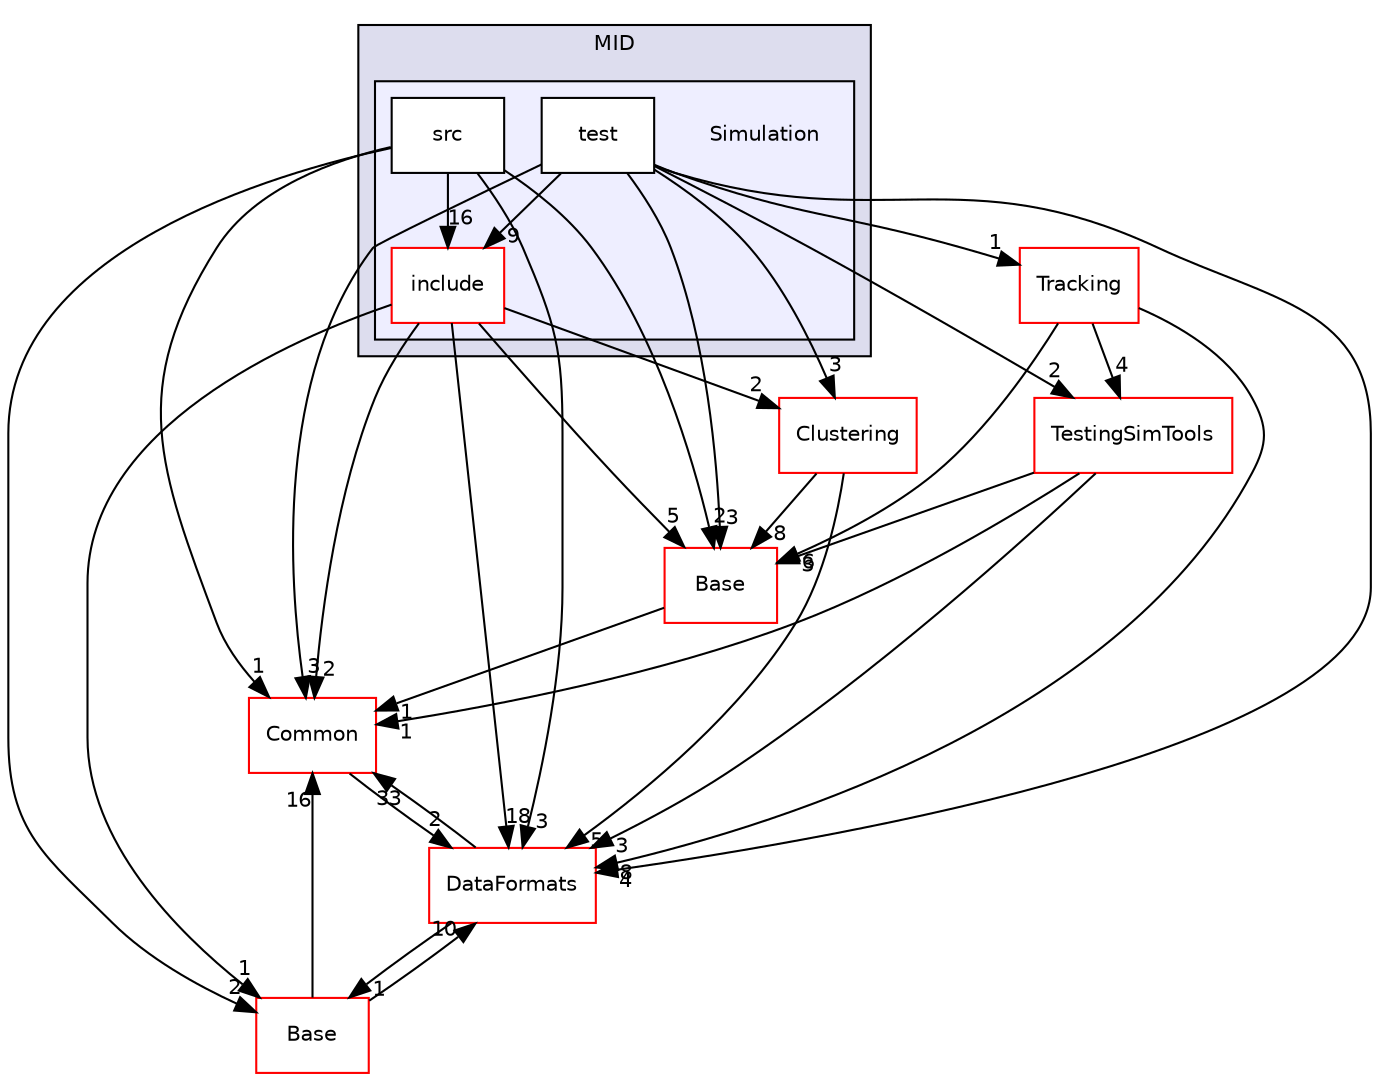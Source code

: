 digraph "/home/travis/build/AliceO2Group/AliceO2/Detectors/MUON/MID/Simulation" {
  bgcolor=transparent;
  compound=true
  node [ fontsize="10", fontname="Helvetica"];
  edge [ labelfontsize="10", labelfontname="Helvetica"];
  subgraph clusterdir_9e24c537087392bd208449d0b48c466c {
    graph [ bgcolor="#ddddee", pencolor="black", label="MID" fontname="Helvetica", fontsize="10", URL="dir_9e24c537087392bd208449d0b48c466c.html"]
  subgraph clusterdir_2810eaf0225063d73e08d8eeeb8a37b8 {
    graph [ bgcolor="#eeeeff", pencolor="black", label="" URL="dir_2810eaf0225063d73e08d8eeeb8a37b8.html"];
    dir_2810eaf0225063d73e08d8eeeb8a37b8 [shape=plaintext label="Simulation"];
    dir_1bad6cd644632a70bf093df362196556 [shape=box label="include" color="red" fillcolor="white" style="filled" URL="dir_1bad6cd644632a70bf093df362196556.html"];
    dir_d53d2501428a2ffe5f675519a4556368 [shape=box label="src" color="black" fillcolor="white" style="filled" URL="dir_d53d2501428a2ffe5f675519a4556368.html"];
    dir_3efbee5c835cac6a5a5ee4ea08f6d137 [shape=box label="test" color="black" fillcolor="white" style="filled" URL="dir_3efbee5c835cac6a5a5ee4ea08f6d137.html"];
  }
  }
  dir_4ab6b4cc6a7edbff49100e9123df213f [shape=box label="Common" color="red" URL="dir_4ab6b4cc6a7edbff49100e9123df213f.html"];
  dir_754f2fe7806627988f6bd801b7f2fe5b [shape=box label="Clustering" color="red" URL="dir_754f2fe7806627988f6bd801b7f2fe5b.html"];
  dir_37c90836491b695b472bf98d1be8336b [shape=box label="Base" color="red" URL="dir_37c90836491b695b472bf98d1be8336b.html"];
  dir_c6781640d5720511e35c6e7f87460ee7 [shape=box label="Tracking" color="red" URL="dir_c6781640d5720511e35c6e7f87460ee7.html"];
  dir_3ffb816f6d71c6665c34f0fe3ab9978a [shape=box label="TestingSimTools" color="red" URL="dir_3ffb816f6d71c6665c34f0fe3ab9978a.html"];
  dir_b5547b1068d53f0f904ee5a2a84992af [shape=box label="Base" color="red" URL="dir_b5547b1068d53f0f904ee5a2a84992af.html"];
  dir_2171f7ec022c5423887b07c69b2f5b48 [shape=box label="DataFormats" color="red" URL="dir_2171f7ec022c5423887b07c69b2f5b48.html"];
  dir_1bad6cd644632a70bf093df362196556->dir_4ab6b4cc6a7edbff49100e9123df213f [headlabel="2", labeldistance=1.5 headhref="dir_000182_000027.html"];
  dir_1bad6cd644632a70bf093df362196556->dir_754f2fe7806627988f6bd801b7f2fe5b [headlabel="2", labeldistance=1.5 headhref="dir_000182_000416.html"];
  dir_1bad6cd644632a70bf093df362196556->dir_37c90836491b695b472bf98d1be8336b [headlabel="1", labeldistance=1.5 headhref="dir_000182_000276.html"];
  dir_1bad6cd644632a70bf093df362196556->dir_b5547b1068d53f0f904ee5a2a84992af [headlabel="5", labeldistance=1.5 headhref="dir_000182_000541.html"];
  dir_1bad6cd644632a70bf093df362196556->dir_2171f7ec022c5423887b07c69b2f5b48 [headlabel="18", labeldistance=1.5 headhref="dir_000182_000076.html"];
  dir_4ab6b4cc6a7edbff49100e9123df213f->dir_2171f7ec022c5423887b07c69b2f5b48 [headlabel="2", labeldistance=1.5 headhref="dir_000027_000076.html"];
  dir_754f2fe7806627988f6bd801b7f2fe5b->dir_b5547b1068d53f0f904ee5a2a84992af [headlabel="8", labeldistance=1.5 headhref="dir_000416_000541.html"];
  dir_754f2fe7806627988f6bd801b7f2fe5b->dir_2171f7ec022c5423887b07c69b2f5b48 [headlabel="5", labeldistance=1.5 headhref="dir_000416_000076.html"];
  dir_37c90836491b695b472bf98d1be8336b->dir_4ab6b4cc6a7edbff49100e9123df213f [headlabel="16", labeldistance=1.5 headhref="dir_000276_000027.html"];
  dir_37c90836491b695b472bf98d1be8336b->dir_2171f7ec022c5423887b07c69b2f5b48 [headlabel="10", labeldistance=1.5 headhref="dir_000276_000076.html"];
  dir_d53d2501428a2ffe5f675519a4556368->dir_1bad6cd644632a70bf093df362196556 [headlabel="16", labeldistance=1.5 headhref="dir_000218_000182.html"];
  dir_d53d2501428a2ffe5f675519a4556368->dir_4ab6b4cc6a7edbff49100e9123df213f [headlabel="1", labeldistance=1.5 headhref="dir_000218_000027.html"];
  dir_d53d2501428a2ffe5f675519a4556368->dir_37c90836491b695b472bf98d1be8336b [headlabel="2", labeldistance=1.5 headhref="dir_000218_000276.html"];
  dir_d53d2501428a2ffe5f675519a4556368->dir_b5547b1068d53f0f904ee5a2a84992af [headlabel="2", labeldistance=1.5 headhref="dir_000218_000541.html"];
  dir_d53d2501428a2ffe5f675519a4556368->dir_2171f7ec022c5423887b07c69b2f5b48 [headlabel="3", labeldistance=1.5 headhref="dir_000218_000076.html"];
  dir_c6781640d5720511e35c6e7f87460ee7->dir_3ffb816f6d71c6665c34f0fe3ab9978a [headlabel="4", labeldistance=1.5 headhref="dir_000490_000554.html"];
  dir_c6781640d5720511e35c6e7f87460ee7->dir_b5547b1068d53f0f904ee5a2a84992af [headlabel="6", labeldistance=1.5 headhref="dir_000490_000541.html"];
  dir_c6781640d5720511e35c6e7f87460ee7->dir_2171f7ec022c5423887b07c69b2f5b48 [headlabel="8", labeldistance=1.5 headhref="dir_000490_000076.html"];
  dir_3efbee5c835cac6a5a5ee4ea08f6d137->dir_1bad6cd644632a70bf093df362196556 [headlabel="9", labeldistance=1.5 headhref="dir_000536_000182.html"];
  dir_3efbee5c835cac6a5a5ee4ea08f6d137->dir_4ab6b4cc6a7edbff49100e9123df213f [headlabel="3", labeldistance=1.5 headhref="dir_000536_000027.html"];
  dir_3efbee5c835cac6a5a5ee4ea08f6d137->dir_754f2fe7806627988f6bd801b7f2fe5b [headlabel="3", labeldistance=1.5 headhref="dir_000536_000416.html"];
  dir_3efbee5c835cac6a5a5ee4ea08f6d137->dir_c6781640d5720511e35c6e7f87460ee7 [headlabel="1", labeldistance=1.5 headhref="dir_000536_000490.html"];
  dir_3efbee5c835cac6a5a5ee4ea08f6d137->dir_3ffb816f6d71c6665c34f0fe3ab9978a [headlabel="2", labeldistance=1.5 headhref="dir_000536_000554.html"];
  dir_3efbee5c835cac6a5a5ee4ea08f6d137->dir_b5547b1068d53f0f904ee5a2a84992af [headlabel="3", labeldistance=1.5 headhref="dir_000536_000541.html"];
  dir_3efbee5c835cac6a5a5ee4ea08f6d137->dir_2171f7ec022c5423887b07c69b2f5b48 [headlabel="4", labeldistance=1.5 headhref="dir_000536_000076.html"];
  dir_3ffb816f6d71c6665c34f0fe3ab9978a->dir_4ab6b4cc6a7edbff49100e9123df213f [headlabel="1", labeldistance=1.5 headhref="dir_000554_000027.html"];
  dir_3ffb816f6d71c6665c34f0fe3ab9978a->dir_b5547b1068d53f0f904ee5a2a84992af [headlabel="3", labeldistance=1.5 headhref="dir_000554_000541.html"];
  dir_3ffb816f6d71c6665c34f0fe3ab9978a->dir_2171f7ec022c5423887b07c69b2f5b48 [headlabel="3", labeldistance=1.5 headhref="dir_000554_000076.html"];
  dir_b5547b1068d53f0f904ee5a2a84992af->dir_4ab6b4cc6a7edbff49100e9123df213f [headlabel="1", labeldistance=1.5 headhref="dir_000541_000027.html"];
  dir_2171f7ec022c5423887b07c69b2f5b48->dir_4ab6b4cc6a7edbff49100e9123df213f [headlabel="33", labeldistance=1.5 headhref="dir_000076_000027.html"];
  dir_2171f7ec022c5423887b07c69b2f5b48->dir_37c90836491b695b472bf98d1be8336b [headlabel="1", labeldistance=1.5 headhref="dir_000076_000276.html"];
}
